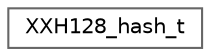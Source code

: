digraph "类继承关系图"
{
 // LATEX_PDF_SIZE
  bgcolor="transparent";
  edge [fontname=Helvetica,fontsize=10,labelfontname=Helvetica,labelfontsize=10];
  node [fontname=Helvetica,fontsize=10,shape=box,height=0.2,width=0.4];
  rankdir="LR";
  Node0 [id="Node000000",label="XXH128_hash_t",height=0.2,width=0.4,color="grey40", fillcolor="white", style="filled",URL="$struct_x_x_h128__hash__t.html",tooltip="The return value from 128-bit hashes."];
}

